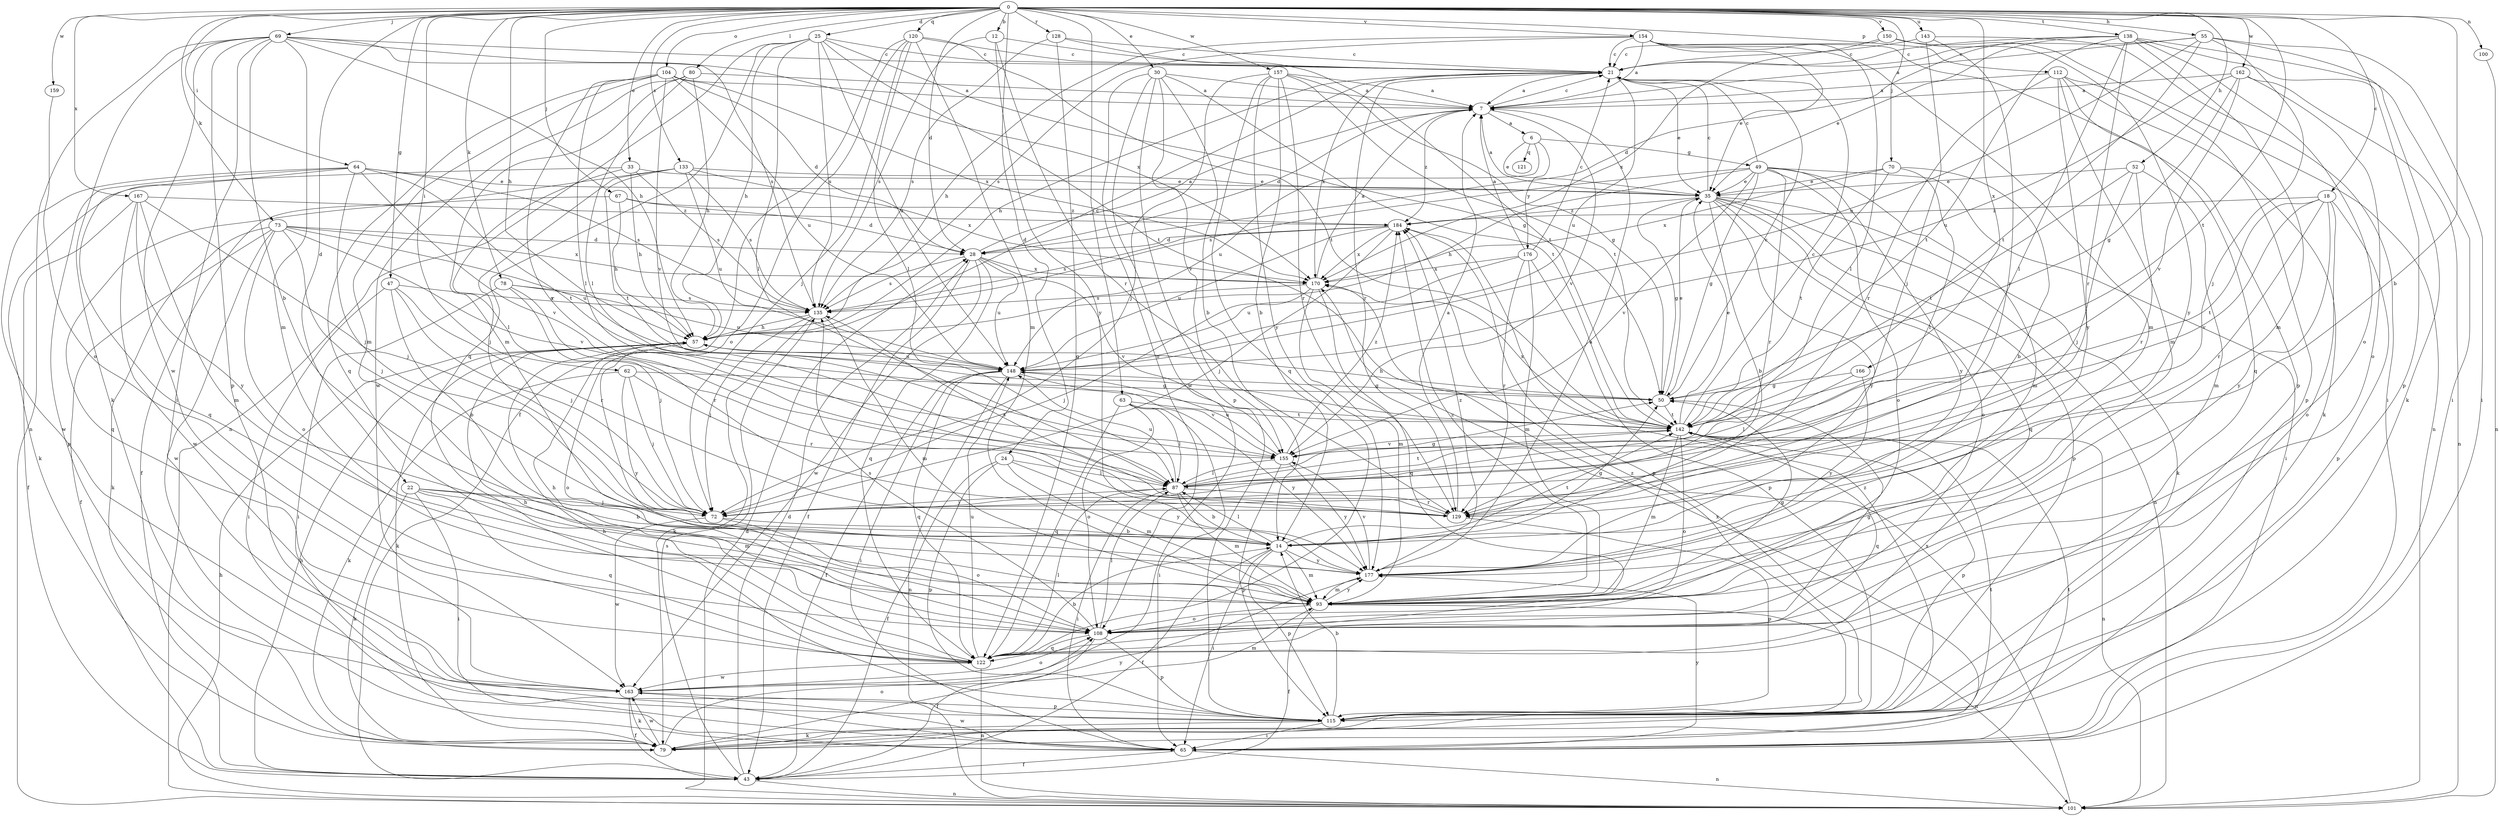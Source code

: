 strict digraph  {
0;
6;
7;
12;
14;
18;
21;
22;
24;
25;
28;
30;
33;
35;
43;
47;
49;
50;
52;
55;
57;
62;
63;
64;
65;
67;
69;
70;
72;
73;
78;
79;
80;
87;
93;
100;
101;
104;
108;
112;
115;
120;
121;
122;
128;
129;
133;
135;
138;
142;
143;
148;
150;
154;
155;
157;
159;
162;
163;
166;
167;
170;
176;
177;
184;
0 -> 12  [label=b];
0 -> 14  [label=b];
0 -> 18  [label=c];
0 -> 22  [label=d];
0 -> 24  [label=d];
0 -> 25  [label=d];
0 -> 28  [label=d];
0 -> 30  [label=e];
0 -> 33  [label=e];
0 -> 47  [label=g];
0 -> 52  [label=h];
0 -> 55  [label=h];
0 -> 57  [label=h];
0 -> 62  [label=i];
0 -> 63  [label=i];
0 -> 64  [label=i];
0 -> 67  [label=j];
0 -> 69  [label=j];
0 -> 70  [label=j];
0 -> 73  [label=k];
0 -> 78  [label=k];
0 -> 80  [label=l];
0 -> 100  [label=n];
0 -> 104  [label=o];
0 -> 112  [label=p];
0 -> 120  [label=q];
0 -> 128  [label=r];
0 -> 133  [label=s];
0 -> 138  [label=t];
0 -> 142  [label=t];
0 -> 143  [label=u];
0 -> 150  [label=v];
0 -> 154  [label=v];
0 -> 157  [label=w];
0 -> 159  [label=w];
0 -> 162  [label=w];
0 -> 166  [label=x];
0 -> 167  [label=x];
6 -> 35  [label=e];
6 -> 49  [label=g];
6 -> 121  [label=q];
6 -> 148  [label=u];
6 -> 176  [label=y];
7 -> 6  [label=a];
7 -> 21  [label=c];
7 -> 28  [label=d];
7 -> 155  [label=v];
7 -> 184  [label=z];
12 -> 21  [label=c];
12 -> 129  [label=r];
12 -> 135  [label=s];
12 -> 177  [label=y];
14 -> 43  [label=f];
14 -> 50  [label=g];
14 -> 65  [label=i];
14 -> 87  [label=l];
14 -> 93  [label=m];
14 -> 115  [label=p];
14 -> 142  [label=t];
14 -> 177  [label=y];
18 -> 108  [label=o];
18 -> 115  [label=p];
18 -> 129  [label=r];
18 -> 142  [label=t];
18 -> 155  [label=v];
18 -> 177  [label=y];
18 -> 184  [label=z];
21 -> 7  [label=a];
21 -> 35  [label=e];
21 -> 57  [label=h];
21 -> 129  [label=r];
21 -> 148  [label=u];
21 -> 170  [label=x];
22 -> 14  [label=b];
22 -> 65  [label=i];
22 -> 72  [label=j];
22 -> 79  [label=k];
22 -> 93  [label=m];
22 -> 122  [label=q];
24 -> 43  [label=f];
24 -> 87  [label=l];
24 -> 93  [label=m];
24 -> 115  [label=p];
24 -> 177  [label=y];
25 -> 21  [label=c];
25 -> 50  [label=g];
25 -> 57  [label=h];
25 -> 87  [label=l];
25 -> 101  [label=n];
25 -> 122  [label=q];
25 -> 135  [label=s];
25 -> 142  [label=t];
25 -> 148  [label=u];
28 -> 7  [label=a];
28 -> 43  [label=f];
28 -> 122  [label=q];
28 -> 135  [label=s];
28 -> 148  [label=u];
28 -> 155  [label=v];
28 -> 163  [label=w];
28 -> 170  [label=x];
30 -> 7  [label=a];
30 -> 14  [label=b];
30 -> 108  [label=o];
30 -> 115  [label=p];
30 -> 142  [label=t];
30 -> 155  [label=v];
30 -> 163  [label=w];
33 -> 35  [label=e];
33 -> 57  [label=h];
33 -> 79  [label=k];
33 -> 87  [label=l];
33 -> 135  [label=s];
35 -> 7  [label=a];
35 -> 14  [label=b];
35 -> 21  [label=c];
35 -> 50  [label=g];
35 -> 79  [label=k];
35 -> 101  [label=n];
35 -> 108  [label=o];
35 -> 115  [label=p];
35 -> 122  [label=q];
35 -> 177  [label=y];
35 -> 184  [label=z];
43 -> 28  [label=d];
43 -> 57  [label=h];
43 -> 101  [label=n];
43 -> 135  [label=s];
47 -> 14  [label=b];
47 -> 65  [label=i];
47 -> 72  [label=j];
47 -> 129  [label=r];
47 -> 135  [label=s];
49 -> 21  [label=c];
49 -> 35  [label=e];
49 -> 50  [label=g];
49 -> 57  [label=h];
49 -> 65  [label=i];
49 -> 93  [label=m];
49 -> 108  [label=o];
49 -> 129  [label=r];
49 -> 135  [label=s];
49 -> 155  [label=v];
49 -> 177  [label=y];
50 -> 21  [label=c];
50 -> 35  [label=e];
50 -> 57  [label=h];
50 -> 142  [label=t];
52 -> 35  [label=e];
52 -> 72  [label=j];
52 -> 93  [label=m];
52 -> 129  [label=r];
52 -> 142  [label=t];
55 -> 7  [label=a];
55 -> 21  [label=c];
55 -> 65  [label=i];
55 -> 72  [label=j];
55 -> 79  [label=k];
55 -> 142  [label=t];
55 -> 148  [label=u];
57 -> 21  [label=c];
57 -> 79  [label=k];
57 -> 108  [label=o];
57 -> 148  [label=u];
62 -> 50  [label=g];
62 -> 72  [label=j];
62 -> 79  [label=k];
62 -> 129  [label=r];
62 -> 177  [label=y];
63 -> 65  [label=i];
63 -> 87  [label=l];
63 -> 108  [label=o];
63 -> 122  [label=q];
63 -> 142  [label=t];
63 -> 177  [label=y];
64 -> 35  [label=e];
64 -> 72  [label=j];
64 -> 115  [label=p];
64 -> 122  [label=q];
64 -> 135  [label=s];
64 -> 142  [label=t];
64 -> 155  [label=v];
64 -> 163  [label=w];
65 -> 43  [label=f];
65 -> 101  [label=n];
65 -> 142  [label=t];
65 -> 163  [label=w];
65 -> 170  [label=x];
65 -> 177  [label=y];
67 -> 28  [label=d];
67 -> 57  [label=h];
67 -> 122  [label=q];
67 -> 184  [label=z];
69 -> 14  [label=b];
69 -> 21  [label=c];
69 -> 57  [label=h];
69 -> 65  [label=i];
69 -> 79  [label=k];
69 -> 93  [label=m];
69 -> 101  [label=n];
69 -> 115  [label=p];
69 -> 135  [label=s];
69 -> 163  [label=w];
69 -> 170  [label=x];
70 -> 14  [label=b];
70 -> 35  [label=e];
70 -> 87  [label=l];
70 -> 142  [label=t];
70 -> 170  [label=x];
72 -> 14  [label=b];
72 -> 108  [label=o];
72 -> 163  [label=w];
73 -> 28  [label=d];
73 -> 43  [label=f];
73 -> 72  [label=j];
73 -> 79  [label=k];
73 -> 108  [label=o];
73 -> 148  [label=u];
73 -> 155  [label=v];
73 -> 163  [label=w];
73 -> 170  [label=x];
78 -> 65  [label=i];
78 -> 72  [label=j];
78 -> 129  [label=r];
78 -> 135  [label=s];
78 -> 148  [label=u];
79 -> 108  [label=o];
79 -> 142  [label=t];
79 -> 163  [label=w];
79 -> 177  [label=y];
79 -> 184  [label=z];
80 -> 7  [label=a];
80 -> 57  [label=h];
80 -> 87  [label=l];
80 -> 93  [label=m];
80 -> 163  [label=w];
87 -> 14  [label=b];
87 -> 50  [label=g];
87 -> 65  [label=i];
87 -> 72  [label=j];
87 -> 93  [label=m];
87 -> 129  [label=r];
87 -> 142  [label=t];
87 -> 148  [label=u];
93 -> 43  [label=f];
93 -> 50  [label=g];
93 -> 101  [label=n];
93 -> 108  [label=o];
93 -> 177  [label=y];
93 -> 184  [label=z];
100 -> 101  [label=n];
101 -> 28  [label=d];
101 -> 57  [label=h];
101 -> 170  [label=x];
104 -> 7  [label=a];
104 -> 28  [label=d];
104 -> 87  [label=l];
104 -> 93  [label=m];
104 -> 122  [label=q];
104 -> 129  [label=r];
104 -> 148  [label=u];
104 -> 155  [label=v];
104 -> 170  [label=x];
108 -> 43  [label=f];
108 -> 50  [label=g];
108 -> 57  [label=h];
108 -> 87  [label=l];
108 -> 115  [label=p];
108 -> 122  [label=q];
108 -> 135  [label=s];
112 -> 7  [label=a];
112 -> 79  [label=k];
112 -> 93  [label=m];
112 -> 115  [label=p];
112 -> 122  [label=q];
112 -> 129  [label=r];
112 -> 177  [label=y];
115 -> 14  [label=b];
115 -> 57  [label=h];
115 -> 65  [label=i];
115 -> 79  [label=k];
115 -> 184  [label=z];
120 -> 21  [label=c];
120 -> 43  [label=f];
120 -> 72  [label=j];
120 -> 87  [label=l];
120 -> 93  [label=m];
120 -> 108  [label=o];
120 -> 142  [label=t];
122 -> 14  [label=b];
122 -> 57  [label=h];
122 -> 87  [label=l];
122 -> 101  [label=n];
122 -> 148  [label=u];
122 -> 163  [label=w];
128 -> 21  [label=c];
128 -> 122  [label=q];
128 -> 135  [label=s];
128 -> 142  [label=t];
129 -> 7  [label=a];
129 -> 115  [label=p];
129 -> 135  [label=s];
133 -> 35  [label=e];
133 -> 43  [label=f];
133 -> 72  [label=j];
133 -> 135  [label=s];
133 -> 142  [label=t];
133 -> 148  [label=u];
133 -> 170  [label=x];
135 -> 57  [label=h];
135 -> 72  [label=j];
135 -> 79  [label=k];
135 -> 93  [label=m];
138 -> 21  [label=c];
138 -> 28  [label=d];
138 -> 35  [label=e];
138 -> 65  [label=i];
138 -> 87  [label=l];
138 -> 93  [label=m];
138 -> 108  [label=o];
138 -> 115  [label=p];
138 -> 129  [label=r];
138 -> 142  [label=t];
142 -> 21  [label=c];
142 -> 35  [label=e];
142 -> 93  [label=m];
142 -> 101  [label=n];
142 -> 108  [label=o];
142 -> 115  [label=p];
142 -> 122  [label=q];
142 -> 155  [label=v];
142 -> 170  [label=x];
143 -> 21  [label=c];
143 -> 65  [label=i];
143 -> 72  [label=j];
143 -> 129  [label=r];
148 -> 43  [label=f];
148 -> 50  [label=g];
148 -> 65  [label=i];
148 -> 101  [label=n];
148 -> 122  [label=q];
148 -> 155  [label=v];
150 -> 21  [label=c];
150 -> 101  [label=n];
150 -> 170  [label=x];
150 -> 177  [label=y];
154 -> 7  [label=a];
154 -> 21  [label=c];
154 -> 35  [label=e];
154 -> 57  [label=h];
154 -> 87  [label=l];
154 -> 93  [label=m];
154 -> 115  [label=p];
154 -> 135  [label=s];
155 -> 87  [label=l];
155 -> 115  [label=p];
155 -> 148  [label=u];
155 -> 177  [label=y];
155 -> 184  [label=z];
157 -> 7  [label=a];
157 -> 14  [label=b];
157 -> 50  [label=g];
157 -> 72  [label=j];
157 -> 122  [label=q];
157 -> 129  [label=r];
157 -> 142  [label=t];
157 -> 177  [label=y];
159 -> 108  [label=o];
162 -> 7  [label=a];
162 -> 50  [label=g];
162 -> 101  [label=n];
162 -> 108  [label=o];
162 -> 148  [label=u];
162 -> 155  [label=v];
163 -> 43  [label=f];
163 -> 79  [label=k];
163 -> 93  [label=m];
163 -> 108  [label=o];
163 -> 115  [label=p];
166 -> 50  [label=g];
166 -> 87  [label=l];
166 -> 177  [label=y];
167 -> 43  [label=f];
167 -> 72  [label=j];
167 -> 93  [label=m];
167 -> 163  [label=w];
167 -> 177  [label=y];
167 -> 184  [label=z];
170 -> 7  [label=a];
170 -> 72  [label=j];
170 -> 93  [label=m];
170 -> 122  [label=q];
170 -> 135  [label=s];
176 -> 7  [label=a];
176 -> 21  [label=c];
176 -> 93  [label=m];
176 -> 115  [label=p];
176 -> 129  [label=r];
176 -> 148  [label=u];
176 -> 170  [label=x];
177 -> 7  [label=a];
177 -> 93  [label=m];
177 -> 155  [label=v];
177 -> 184  [label=z];
184 -> 28  [label=d];
184 -> 72  [label=j];
184 -> 115  [label=p];
184 -> 135  [label=s];
184 -> 148  [label=u];
184 -> 170  [label=x];
}
